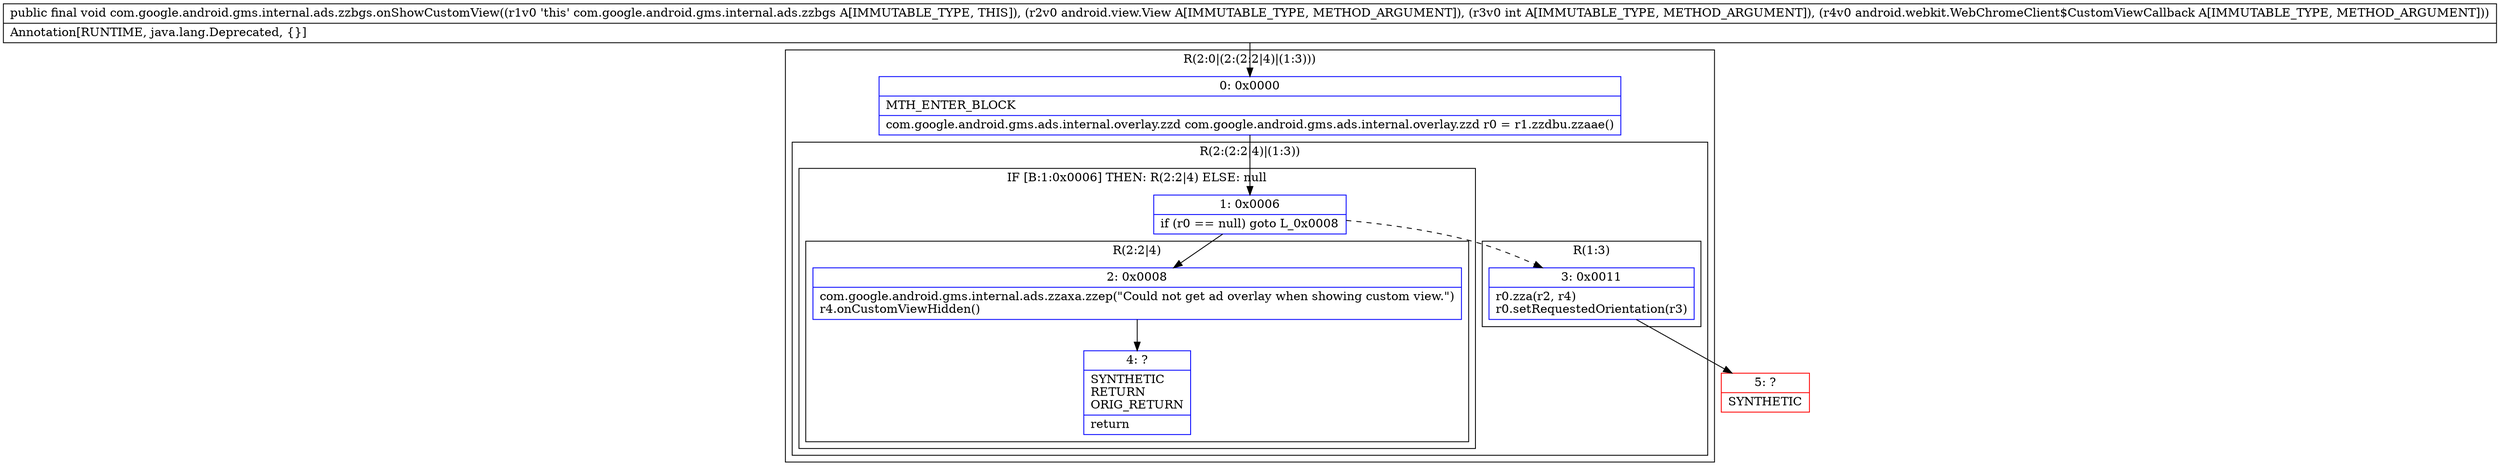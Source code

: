 digraph "CFG forcom.google.android.gms.internal.ads.zzbgs.onShowCustomView(Landroid\/view\/View;ILandroid\/webkit\/WebChromeClient$CustomViewCallback;)V" {
subgraph cluster_Region_1360896292 {
label = "R(2:0|(2:(2:2|4)|(1:3)))";
node [shape=record,color=blue];
Node_0 [shape=record,label="{0\:\ 0x0000|MTH_ENTER_BLOCK\l|com.google.android.gms.ads.internal.overlay.zzd com.google.android.gms.ads.internal.overlay.zzd r0 = r1.zzdbu.zzaae()\l}"];
subgraph cluster_Region_1494444033 {
label = "R(2:(2:2|4)|(1:3))";
node [shape=record,color=blue];
subgraph cluster_IfRegion_1658443925 {
label = "IF [B:1:0x0006] THEN: R(2:2|4) ELSE: null";
node [shape=record,color=blue];
Node_1 [shape=record,label="{1\:\ 0x0006|if (r0 == null) goto L_0x0008\l}"];
subgraph cluster_Region_1717169173 {
label = "R(2:2|4)";
node [shape=record,color=blue];
Node_2 [shape=record,label="{2\:\ 0x0008|com.google.android.gms.internal.ads.zzaxa.zzep(\"Could not get ad overlay when showing custom view.\")\lr4.onCustomViewHidden()\l}"];
Node_4 [shape=record,label="{4\:\ ?|SYNTHETIC\lRETURN\lORIG_RETURN\l|return\l}"];
}
}
subgraph cluster_Region_430246816 {
label = "R(1:3)";
node [shape=record,color=blue];
Node_3 [shape=record,label="{3\:\ 0x0011|r0.zza(r2, r4)\lr0.setRequestedOrientation(r3)\l}"];
}
}
}
Node_5 [shape=record,color=red,label="{5\:\ ?|SYNTHETIC\l}"];
MethodNode[shape=record,label="{public final void com.google.android.gms.internal.ads.zzbgs.onShowCustomView((r1v0 'this' com.google.android.gms.internal.ads.zzbgs A[IMMUTABLE_TYPE, THIS]), (r2v0 android.view.View A[IMMUTABLE_TYPE, METHOD_ARGUMENT]), (r3v0 int A[IMMUTABLE_TYPE, METHOD_ARGUMENT]), (r4v0 android.webkit.WebChromeClient$CustomViewCallback A[IMMUTABLE_TYPE, METHOD_ARGUMENT]))  | Annotation[RUNTIME, java.lang.Deprecated, \{\}]\l}"];
MethodNode -> Node_0;
Node_0 -> Node_1;
Node_1 -> Node_2;
Node_1 -> Node_3[style=dashed];
Node_2 -> Node_4;
Node_3 -> Node_5;
}

